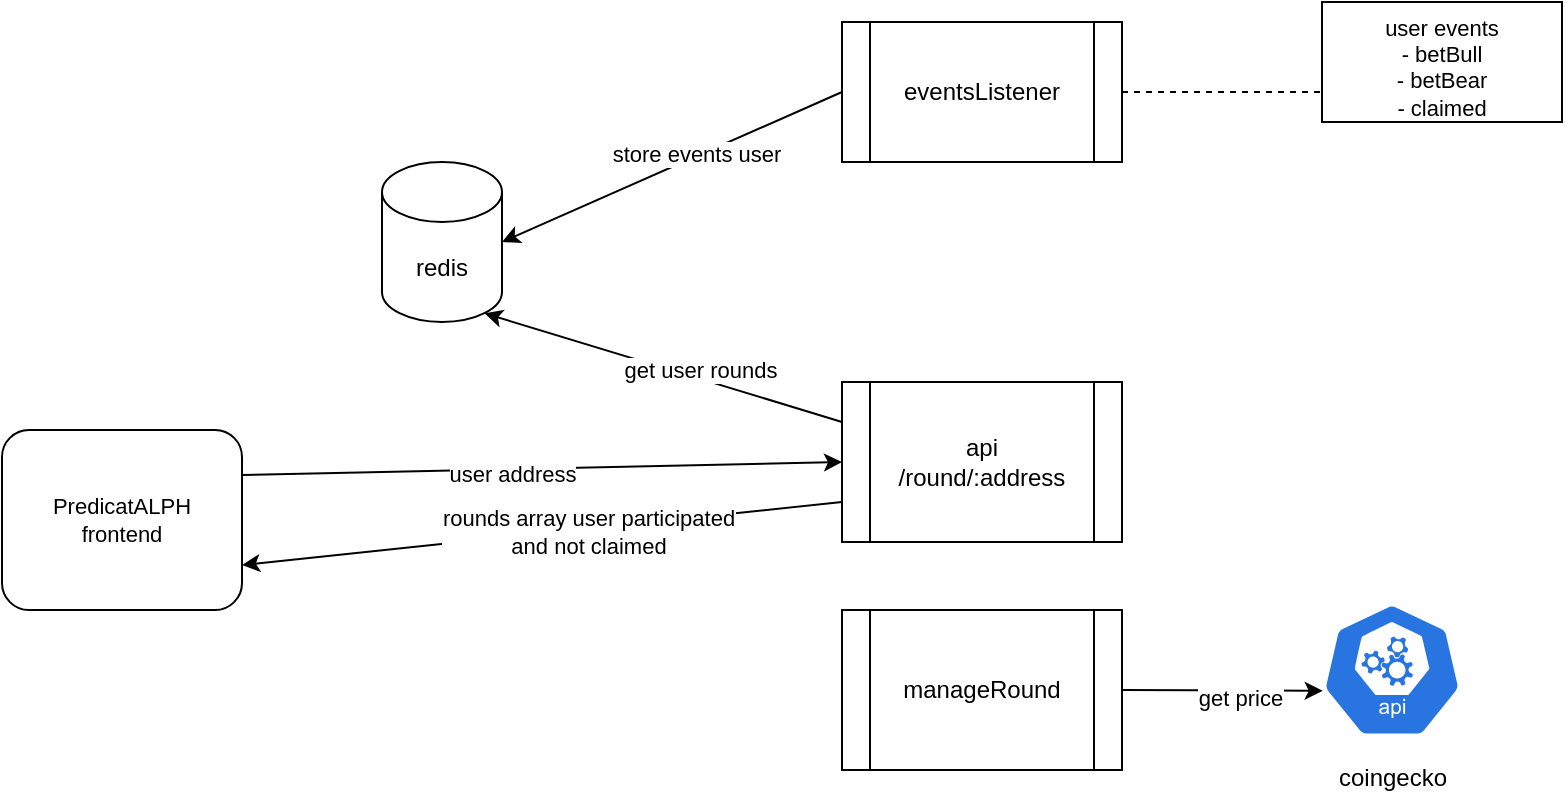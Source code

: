 <mxfile version="20.8.16" type="device" pages="6"><diagram name="Page-1" id="344Kg0dNeSOuvuKeVnLz"><mxGraphModel dx="790" dy="1223" grid="1" gridSize="10" guides="1" tooltips="1" connect="1" arrows="1" fold="1" page="1" pageScale="1" pageWidth="1169" pageHeight="827" math="0" shadow="0"><root><mxCell id="0"/><mxCell id="1" parent="0"/><mxCell id="rPmqhOYqi1hMVMXC--yN-11" style="edgeStyle=none;rounded=0;orthogonalLoop=1;jettySize=auto;html=1;exitX=1;exitY=0.5;exitDx=0;exitDy=0;entryX=0;entryY=0.75;entryDx=0;entryDy=0;fontFamily=Helvetica;fontSize=11;endArrow=none;endFill=0;dashed=1;" parent="1" source="DTfjovQoFTqkjy0OtKXa-2" target="rPmqhOYqi1hMVMXC--yN-10" edge="1"><mxGeometry relative="1" as="geometry"/></mxCell><mxCell id="DTfjovQoFTqkjy0OtKXa-2" value="eventsListener" style="shape=process;whiteSpace=wrap;html=1;backgroundOutline=1;" parent="1" vertex="1"><mxGeometry x="550" y="40" width="140" height="70" as="geometry"/></mxCell><mxCell id="DTfjovQoFTqkjy0OtKXa-27" style="edgeStyle=none;rounded=0;orthogonalLoop=1;jettySize=auto;html=1;exitX=1;exitY=0.5;exitDx=0;exitDy=0;entryX=0.005;entryY=0.63;entryDx=0;entryDy=0;entryPerimeter=0;" parent="1" source="DTfjovQoFTqkjy0OtKXa-3" target="DTfjovQoFTqkjy0OtKXa-26" edge="1"><mxGeometry relative="1" as="geometry"/></mxCell><mxCell id="DTfjovQoFTqkjy0OtKXa-28" value="get price" style="edgeLabel;html=1;align=center;verticalAlign=middle;resizable=0;points=[];" parent="DTfjovQoFTqkjy0OtKXa-27" vertex="1" connectable="0"><mxGeometry x="0.196" y="-4" relative="1" as="geometry"><mxPoint x="-1" as="offset"/></mxGeometry></mxCell><mxCell id="DTfjovQoFTqkjy0OtKXa-3" value="manageRound" style="shape=process;whiteSpace=wrap;html=1;backgroundOutline=1;" parent="1" vertex="1"><mxGeometry x="550" y="334" width="140" height="80" as="geometry"/></mxCell><mxCell id="DTfjovQoFTqkjy0OtKXa-4" value="redis" style="shape=cylinder3;whiteSpace=wrap;html=1;boundedLbl=1;backgroundOutline=1;size=15;" parent="1" vertex="1"><mxGeometry x="320" y="110" width="60" height="80" as="geometry"/></mxCell><mxCell id="rPmqhOYqi1hMVMXC--yN-5" style="edgeStyle=none;rounded=0;orthogonalLoop=1;jettySize=auto;html=1;exitX=0;exitY=0.75;exitDx=0;exitDy=0;entryX=1;entryY=0.75;entryDx=0;entryDy=0;fontFamily=Helvetica;fontSize=11;" parent="1" source="DTfjovQoFTqkjy0OtKXa-5" target="rPmqhOYqi1hMVMXC--yN-7" edge="1"><mxGeometry relative="1" as="geometry"><mxPoint x="116.82" y="296.82" as="targetPoint"/></mxGeometry></mxCell><mxCell id="rPmqhOYqi1hMVMXC--yN-6" value="rounds array user participated&lt;br&gt;and not claimed" style="edgeLabel;html=1;align=center;verticalAlign=middle;resizable=0;points=[];fontSize=11;fontFamily=Helvetica;" parent="rPmqhOYqi1hMVMXC--yN-5" vertex="1" connectable="0"><mxGeometry x="-0.152" y="1" relative="1" as="geometry"><mxPoint as="offset"/></mxGeometry></mxCell><mxCell id="rPmqhOYqi1hMVMXC--yN-8" style="edgeStyle=none;rounded=0;orthogonalLoop=1;jettySize=auto;html=1;exitX=0;exitY=0.25;exitDx=0;exitDy=0;entryX=0.855;entryY=1;entryDx=0;entryDy=-4.35;entryPerimeter=0;fontFamily=Helvetica;fontSize=11;" parent="1" source="DTfjovQoFTqkjy0OtKXa-5" target="DTfjovQoFTqkjy0OtKXa-4" edge="1"><mxGeometry relative="1" as="geometry"/></mxCell><mxCell id="rPmqhOYqi1hMVMXC--yN-9" value="get user rounds" style="edgeLabel;html=1;align=center;verticalAlign=middle;resizable=0;points=[];fontSize=11;fontFamily=Helvetica;" parent="rPmqhOYqi1hMVMXC--yN-8" vertex="1" connectable="0"><mxGeometry x="-0.19" y="-4" relative="1" as="geometry"><mxPoint as="offset"/></mxGeometry></mxCell><mxCell id="DTfjovQoFTqkjy0OtKXa-5" value="api&lt;br&gt;/round/:address" style="shape=process;whiteSpace=wrap;html=1;backgroundOutline=1;" parent="1" vertex="1"><mxGeometry x="550" y="220" width="140" height="80" as="geometry"/></mxCell><mxCell id="DTfjovQoFTqkjy0OtKXa-6" value="" style="endArrow=classic;html=1;rounded=0;entryX=1;entryY=0.5;entryDx=0;entryDy=0;entryPerimeter=0;exitX=0;exitY=0.5;exitDx=0;exitDy=0;" parent="1" source="DTfjovQoFTqkjy0OtKXa-2" target="DTfjovQoFTqkjy0OtKXa-4" edge="1"><mxGeometry width="50" height="50" relative="1" as="geometry"><mxPoint x="570" y="510" as="sourcePoint"/><mxPoint x="620" y="240" as="targetPoint"/></mxGeometry></mxCell><mxCell id="rPmqhOYqi1hMVMXC--yN-13" value="store events user" style="edgeLabel;html=1;align=center;verticalAlign=middle;resizable=0;points=[];fontSize=11;fontFamily=Helvetica;" parent="DTfjovQoFTqkjy0OtKXa-6" vertex="1" connectable="0"><mxGeometry x="-0.142" y="-2" relative="1" as="geometry"><mxPoint as="offset"/></mxGeometry></mxCell><mxCell id="DTfjovQoFTqkjy0OtKXa-26" value="coingecko" style="sketch=0;html=1;dashed=0;whitespace=wrap;fillColor=#2875E2;strokeColor=#ffffff;points=[[0.005,0.63,0],[0.1,0.2,0],[0.9,0.2,0],[0.5,0,0],[0.995,0.63,0],[0.72,0.99,0],[0.5,1,0],[0.28,0.99,0]];verticalLabelPosition=bottom;align=center;verticalAlign=top;shape=mxgraph.kubernetes.icon;prIcon=api" parent="1" vertex="1"><mxGeometry x="790" y="324" width="70" height="80" as="geometry"/></mxCell><mxCell id="rPmqhOYqi1hMVMXC--yN-3" style="rounded=0;orthogonalLoop=1;jettySize=auto;html=1;exitX=1;exitY=0.25;exitDx=0;exitDy=0;entryX=0;entryY=0.5;entryDx=0;entryDy=0;fontFamily=Helvetica;fontSize=11;" parent="1" source="rPmqhOYqi1hMVMXC--yN-7" target="DTfjovQoFTqkjy0OtKXa-5" edge="1"><mxGeometry relative="1" as="geometry"><mxPoint x="116.82" y="233.18" as="sourcePoint"/></mxGeometry></mxCell><mxCell id="rPmqhOYqi1hMVMXC--yN-4" value="user address" style="edgeLabel;html=1;align=center;verticalAlign=middle;resizable=0;points=[];fontSize=11;fontFamily=Helvetica;" parent="rPmqhOYqi1hMVMXC--yN-3" vertex="1" connectable="0"><mxGeometry x="-0.1" y="-2" relative="1" as="geometry"><mxPoint as="offset"/></mxGeometry></mxCell><mxCell id="rPmqhOYqi1hMVMXC--yN-7" value="PredicatALPH&lt;br&gt;frontend" style="rounded=1;whiteSpace=wrap;html=1;labelBackgroundColor=none;fontFamily=Helvetica;fontSize=11;" parent="1" vertex="1"><mxGeometry x="130" y="244" width="120" height="90" as="geometry"/></mxCell><mxCell id="rPmqhOYqi1hMVMXC--yN-10" value="user events&lt;br&gt;- betBull&lt;br&gt;- betBear&lt;br&gt;- claimed" style="rounded=0;whiteSpace=wrap;html=1;labelBackgroundColor=none;fontFamily=Helvetica;fontSize=11;align=center;verticalAlign=top;" parent="1" vertex="1"><mxGeometry x="790" y="30" width="120" height="60" as="geometry"/></mxCell></root></mxGraphModel></diagram><diagram id="DNOE_p9p8GP51H2vhviL" name="Page-2"><mxGraphModel dx="790" dy="1223" grid="1" gridSize="10" guides="1" tooltips="1" connect="1" arrows="1" fold="1" page="1" pageScale="1" pageWidth="1169" pageHeight="827" math="0" shadow="0"><root><mxCell id="0"/><mxCell id="1" parent="0"/><mxCell id="4yxqcyRx5bPn9-2iVZ-5-9" style="edgeStyle=orthogonalEdgeStyle;curved=1;rounded=0;orthogonalLoop=1;jettySize=auto;html=1;exitX=0.5;exitY=0;exitDx=0;exitDy=0;entryX=0.5;entryY=0;entryDx=0;entryDy=0;" parent="1" source="4yxqcyRx5bPn9-2iVZ-5-6" target="4yxqcyRx5bPn9-2iVZ-5-7" edge="1"><mxGeometry relative="1" as="geometry"><Array as="points"><mxPoint x="260" y="70"/><mxPoint x="585" y="70"/></Array></mxGeometry></mxCell><mxCell id="4yxqcyRx5bPn9-2iVZ-5-10" value="round started&lt;br&gt;emit event" style="edgeLabel;html=1;align=center;verticalAlign=middle;resizable=0;points=[];" parent="4yxqcyRx5bPn9-2iVZ-5-9" vertex="1" connectable="0"><mxGeometry x="0.102" relative="1" as="geometry"><mxPoint as="offset"/></mxGeometry></mxCell><mxCell id="4yxqcyRx5bPn9-2iVZ-5-6" value="startRound" style="ellipse;shape=doubleEllipse;html=1;dashed=0;whitespace=wrap;aspect=fixed;" parent="1" vertex="1"><mxGeometry x="220" y="120" width="80" height="80" as="geometry"/></mxCell><mxCell id="UBHOSMoPAebvEh_7HO38-4" style="edgeStyle=orthogonalEdgeStyle;curved=1;rounded=0;orthogonalLoop=1;jettySize=auto;html=1;exitX=0.5;exitY=1;exitDx=0;exitDy=0;entryX=0.5;entryY=1;entryDx=0;entryDy=0;fontFamily=Helvetica;fontSize=11;" parent="1" source="4yxqcyRx5bPn9-2iVZ-5-7" target="4yxqcyRx5bPn9-2iVZ-5-6" edge="1"><mxGeometry relative="1" as="geometry"><Array as="points"><mxPoint x="585" y="250"/><mxPoint x="260" y="250"/></Array></mxGeometry></mxCell><mxCell id="UBHOSMoPAebvEh_7HO38-5" value="round ended&lt;br&gt;emit event" style="edgeLabel;html=1;align=center;verticalAlign=middle;resizable=0;points=[];fontSize=11;fontFamily=Helvetica;" parent="UBHOSMoPAebvEh_7HO38-4" vertex="1" connectable="0"><mxGeometry x="-0.141" y="2" relative="1" as="geometry"><mxPoint x="-29" as="offset"/></mxGeometry></mxCell><mxCell id="4yxqcyRx5bPn9-2iVZ-5-7" value="EndRound" style="shape=ellipse;html=1;dashed=0;whitespace=wrap;aspect=fixed;perimeter=ellipsePerimeter;" parent="1" vertex="1"><mxGeometry x="545" y="120" width="80" height="80" as="geometry"/></mxCell><mxCell id="UBHOSMoPAebvEh_7HO38-2" style="edgeStyle=orthogonalEdgeStyle;curved=1;rounded=0;orthogonalLoop=1;jettySize=auto;html=1;exitX=1;exitY=0;exitDx=0;exitDy=0;entryX=1;entryY=0.5;entryDx=0;entryDy=0;" parent="1" source="4yxqcyRx5bPn9-2iVZ-5-7" target="4yxqcyRx5bPn9-2iVZ-5-7" edge="1"><mxGeometry relative="1" as="geometry"><Array as="points"><mxPoint x="613" y="90"/><mxPoint x="680" y="90"/><mxPoint x="680" y="160"/></Array></mxGeometry></mxCell><mxCell id="UBHOSMoPAebvEh_7HO38-3" value="&lt;div style=&quot;line-height: 19px;&quot;&gt;Date.&lt;span style=&quot;color: rgb(121, 94, 38);&quot;&gt;now&lt;/span&gt;() &amp;gt;=&amp;nbsp;&lt;/div&gt;&lt;div style=&quot;line-height: 19px;&quot;&gt;&lt;span style=&quot;color: rgb(0, 16, 128);&quot;&gt;endTimestamp&lt;/span&gt;&lt;/div&gt;" style="edgeLabel;html=1;align=center;verticalAlign=middle;resizable=0;points=[];labelBackgroundColor=none;" parent="UBHOSMoPAebvEh_7HO38-2" vertex="1" connectable="0"><mxGeometry x="0.004" y="-7" relative="1" as="geometry"><mxPoint x="17" y="11" as="offset"/></mxGeometry></mxCell></root></mxGraphModel></diagram><diagram id="n5MALykPau-CEXGEdih2" name="Page-3"><mxGraphModel dx="790" dy="1223" grid="1" gridSize="10" guides="1" tooltips="1" connect="1" arrows="1" fold="1" page="1" pageScale="1" pageWidth="1169" pageHeight="827" math="0" shadow="0"><root><mxCell id="0"/><mxCell id="1" parent="0"/><mxCell id="m79Zy_bMd_AS2isAmOZk-1" value="Predictalph" style="swimlane;fontStyle=0;childLayout=stackLayout;horizontal=1;startSize=30;horizontalStack=0;resizeParent=1;resizeParentMax=0;resizeLast=0;collapsible=1;marginBottom=0;whiteSpace=wrap;html=1;" parent="1" vertex="1"><mxGeometry x="320" y="80" width="170" height="270" as="geometry"/></mxCell><mxCell id="m79Zy_bMd_AS2isAmOZk-2" value="punterTemplateId" style="text;strokeColor=none;fillColor=none;align=left;verticalAlign=middle;spacingLeft=4;spacingRight=4;overflow=hidden;points=[[0,0.5],[1,0.5]];portConstraint=eastwest;rotatable=0;whiteSpace=wrap;html=1;" parent="m79Zy_bMd_AS2isAmOZk-1" vertex="1"><mxGeometry y="30" width="170" height="30" as="geometry"/></mxCell><mxCell id="m79Zy_bMd_AS2isAmOZk-3" value="roundTemplateId" style="text;strokeColor=none;fillColor=none;align=left;verticalAlign=middle;spacingLeft=4;spacingRight=4;overflow=hidden;points=[[0,0.5],[1,0.5]];portConstraint=eastwest;rotatable=0;whiteSpace=wrap;html=1;" parent="m79Zy_bMd_AS2isAmOZk-1" vertex="1"><mxGeometry y="60" width="170" height="30" as="geometry"/></mxCell><mxCell id="m79Zy_bMd_AS2isAmOZk-4" value="dynamicArrayForIntId" style="text;strokeColor=none;fillColor=none;align=left;verticalAlign=middle;spacingLeft=4;spacingRight=4;overflow=hidden;points=[[0,0.5],[1,0.5]];portConstraint=eastwest;rotatable=0;whiteSpace=wrap;html=1;" parent="m79Zy_bMd_AS2isAmOZk-1" vertex="1"><mxGeometry y="90" width="170" height="30" as="geometry"/></mxCell><mxCell id="m79Zy_bMd_AS2isAmOZk-5" value="epoch" style="text;strokeColor=none;fillColor=none;align=left;verticalAlign=middle;spacingLeft=4;spacingRight=4;overflow=hidden;points=[[0,0.5],[1,0.5]];portConstraint=eastwest;rotatable=0;whiteSpace=wrap;html=1;" parent="m79Zy_bMd_AS2isAmOZk-1" vertex="1"><mxGeometry y="120" width="170" height="30" as="geometry"/></mxCell><mxCell id="m79Zy_bMd_AS2isAmOZk-16" value="operator" style="text;strokeColor=none;fillColor=none;align=left;verticalAlign=middle;spacingLeft=4;spacingRight=4;overflow=hidden;points=[[0,0.5],[1,0.5]];portConstraint=eastwest;rotatable=0;whiteSpace=wrap;html=1;" parent="m79Zy_bMd_AS2isAmOZk-1" vertex="1"><mxGeometry y="150" width="170" height="30" as="geometry"/></mxCell><mxCell id="m79Zy_bMd_AS2isAmOZk-17" value="feesBasisPts" style="text;strokeColor=none;fillColor=none;align=left;verticalAlign=middle;spacingLeft=4;spacingRight=4;overflow=hidden;points=[[0,0.5],[1,0.5]];portConstraint=eastwest;rotatable=0;whiteSpace=wrap;html=1;" parent="m79Zy_bMd_AS2isAmOZk-1" vertex="1"><mxGeometry y="180" width="170" height="30" as="geometry"/></mxCell><mxCell id="m79Zy_bMd_AS2isAmOZk-26" value="repeatEvery" style="text;strokeColor=none;fillColor=none;align=left;verticalAlign=middle;spacingLeft=4;spacingRight=4;overflow=hidden;points=[[0,0.5],[1,0.5]];portConstraint=eastwest;rotatable=0;whiteSpace=wrap;html=1;" parent="m79Zy_bMd_AS2isAmOZk-1" vertex="1"><mxGeometry y="210" width="170" height="30" as="geometry"/></mxCell><mxCell id="m79Zy_bMd_AS2isAmOZk-27" value="claimedByAnyoneDelay" style="text;strokeColor=none;fillColor=none;align=left;verticalAlign=middle;spacingLeft=4;spacingRight=4;overflow=hidden;points=[[0,0.5],[1,0.5]];portConstraint=eastwest;rotatable=0;whiteSpace=wrap;html=1;" parent="m79Zy_bMd_AS2isAmOZk-1" vertex="1"><mxGeometry y="240" width="170" height="30" as="geometry"/></mxCell><mxCell id="m79Zy_bMd_AS2isAmOZk-6" value="Punter" style="swimlane;fontStyle=0;childLayout=stackLayout;horizontal=1;startSize=30;horizontalStack=0;resizeParent=1;resizeParentMax=0;resizeLast=0;collapsible=1;marginBottom=0;whiteSpace=wrap;html=1;" parent="1" vertex="1"><mxGeometry x="560" y="80" width="140" height="210" as="geometry"/></mxCell><mxCell id="m79Zy_bMd_AS2isAmOZk-7" value="prediction" style="text;strokeColor=none;fillColor=none;align=left;verticalAlign=middle;spacingLeft=4;spacingRight=4;overflow=hidden;points=[[0,0.5],[1,0.5]];portConstraint=eastwest;rotatable=0;whiteSpace=wrap;html=1;" parent="m79Zy_bMd_AS2isAmOZk-6" vertex="1"><mxGeometry y="30" width="140" height="30" as="geometry"/></mxCell><mxCell id="m79Zy_bMd_AS2isAmOZk-8" value="punterAddress" style="text;strokeColor=none;fillColor=none;align=left;verticalAlign=middle;spacingLeft=4;spacingRight=4;overflow=hidden;points=[[0,0.5],[1,0.5]];portConstraint=eastwest;rotatable=0;whiteSpace=wrap;html=1;" parent="m79Zy_bMd_AS2isAmOZk-6" vertex="1"><mxGeometry y="60" width="140" height="30" as="geometry"/></mxCell><mxCell id="m79Zy_bMd_AS2isAmOZk-9" value="epoch" style="text;strokeColor=none;fillColor=none;align=left;verticalAlign=middle;spacingLeft=4;spacingRight=4;overflow=hidden;points=[[0,0.5],[1,0.5]];portConstraint=eastwest;rotatable=0;whiteSpace=wrap;html=1;" parent="m79Zy_bMd_AS2isAmOZk-6" vertex="1"><mxGeometry y="90" width="140" height="30" as="geometry"/></mxCell><mxCell id="m79Zy_bMd_AS2isAmOZk-10" value="upBid" style="text;strokeColor=none;fillColor=none;align=left;verticalAlign=middle;spacingLeft=4;spacingRight=4;overflow=hidden;points=[[0,0.5],[1,0.5]];portConstraint=eastwest;rotatable=0;whiteSpace=wrap;html=1;" parent="m79Zy_bMd_AS2isAmOZk-6" vertex="1"><mxGeometry y="120" width="140" height="30" as="geometry"/></mxCell><mxCell id="m79Zy_bMd_AS2isAmOZk-28" value="amountBid" style="text;strokeColor=none;fillColor=none;align=left;verticalAlign=middle;spacingLeft=4;spacingRight=4;overflow=hidden;points=[[0,0.5],[1,0.5]];portConstraint=eastwest;rotatable=0;whiteSpace=wrap;html=1;" parent="m79Zy_bMd_AS2isAmOZk-6" vertex="1"><mxGeometry y="150" width="140" height="30" as="geometry"/></mxCell><mxCell id="m79Zy_bMd_AS2isAmOZk-29" value="claimedByAnyoneAt" style="text;strokeColor=none;fillColor=none;align=left;verticalAlign=middle;spacingLeft=4;spacingRight=4;overflow=hidden;points=[[0,0.5],[1,0.5]];portConstraint=eastwest;rotatable=0;whiteSpace=wrap;html=1;" parent="m79Zy_bMd_AS2isAmOZk-6" vertex="1"><mxGeometry y="180" width="140" height="30" as="geometry"/></mxCell><mxCell id="m79Zy_bMd_AS2isAmOZk-11" value="Round" style="swimlane;fontStyle=0;childLayout=stackLayout;horizontal=1;startSize=30;horizontalStack=0;resizeParent=1;resizeParentMax=0;resizeLast=0;collapsible=1;marginBottom=0;whiteSpace=wrap;html=1;" parent="1" vertex="1"><mxGeometry x="40" y="80" width="170" height="480" as="geometry"/></mxCell><mxCell id="m79Zy_bMd_AS2isAmOZk-12" value="prediction" style="text;strokeColor=none;fillColor=none;align=left;verticalAlign=middle;spacingLeft=4;spacingRight=4;overflow=hidden;points=[[0,0.5],[1,0.5]];portConstraint=eastwest;rotatable=0;whiteSpace=wrap;html=1;" parent="m79Zy_bMd_AS2isAmOZk-11" vertex="1"><mxGeometry y="30" width="170" height="30" as="geometry"/></mxCell><mxCell id="m79Zy_bMd_AS2isAmOZk-13" value="epoch" style="text;strokeColor=none;fillColor=none;align=left;verticalAlign=middle;spacingLeft=4;spacingRight=4;overflow=hidden;points=[[0,0.5],[1,0.5]];portConstraint=eastwest;rotatable=0;whiteSpace=wrap;html=1;" parent="m79Zy_bMd_AS2isAmOZk-11" vertex="1"><mxGeometry y="60" width="170" height="30" as="geometry"/></mxCell><mxCell id="m79Zy_bMd_AS2isAmOZk-14" value="priceStart" style="text;strokeColor=none;fillColor=none;align=left;verticalAlign=middle;spacingLeft=4;spacingRight=4;overflow=hidden;points=[[0,0.5],[1,0.5]];portConstraint=eastwest;rotatable=0;whiteSpace=wrap;html=1;" parent="m79Zy_bMd_AS2isAmOZk-11" vertex="1"><mxGeometry y="90" width="170" height="30" as="geometry"/></mxCell><mxCell id="m79Zy_bMd_AS2isAmOZk-15" value="feesBasisPts" style="text;strokeColor=none;fillColor=none;align=left;verticalAlign=middle;spacingLeft=4;spacingRight=4;overflow=hidden;points=[[0,0.5],[1,0.5]];portConstraint=eastwest;rotatable=0;whiteSpace=wrap;html=1;" parent="m79Zy_bMd_AS2isAmOZk-11" vertex="1"><mxGeometry y="120" width="170" height="30" as="geometry"/></mxCell><mxCell id="m79Zy_bMd_AS2isAmOZk-30" value="bidEndTimestamp" style="text;strokeColor=none;fillColor=none;align=left;verticalAlign=middle;spacingLeft=4;spacingRight=4;overflow=hidden;points=[[0,0.5],[1,0.5]];portConstraint=eastwest;rotatable=0;whiteSpace=wrap;html=1;" parent="m79Zy_bMd_AS2isAmOZk-11" vertex="1"><mxGeometry y="150" width="170" height="30" as="geometry"/></mxCell><mxCell id="m79Zy_bMd_AS2isAmOZk-31" value="operator" style="text;strokeColor=none;fillColor=none;align=left;verticalAlign=middle;spacingLeft=4;spacingRight=4;overflow=hidden;points=[[0,0.5],[1,0.5]];portConstraint=eastwest;rotatable=0;whiteSpace=wrap;html=1;" parent="m79Zy_bMd_AS2isAmOZk-11" vertex="1"><mxGeometry y="180" width="170" height="30" as="geometry"/></mxCell><mxCell id="m79Zy_bMd_AS2isAmOZk-32" value="rewardsComputed" style="text;strokeColor=none;fillColor=none;align=left;verticalAlign=middle;spacingLeft=4;spacingRight=4;overflow=hidden;points=[[0,0.5],[1,0.5]];portConstraint=eastwest;rotatable=0;whiteSpace=wrap;html=1;" parent="m79Zy_bMd_AS2isAmOZk-11" vertex="1"><mxGeometry y="210" width="170" height="30" as="geometry"/></mxCell><mxCell id="m79Zy_bMd_AS2isAmOZk-33" value="priceEnd" style="text;strokeColor=none;fillColor=none;align=left;verticalAlign=middle;spacingLeft=4;spacingRight=4;overflow=hidden;points=[[0,0.5],[1,0.5]];portConstraint=eastwest;rotatable=0;whiteSpace=wrap;html=1;" parent="m79Zy_bMd_AS2isAmOZk-11" vertex="1"><mxGeometry y="240" width="170" height="30" as="geometry"/></mxCell><mxCell id="m79Zy_bMd_AS2isAmOZk-34" value="totalAmount" style="text;strokeColor=none;fillColor=none;align=left;verticalAlign=middle;spacingLeft=4;spacingRight=4;overflow=hidden;points=[[0,0.5],[1,0.5]];portConstraint=eastwest;rotatable=0;whiteSpace=wrap;html=1;" parent="m79Zy_bMd_AS2isAmOZk-11" vertex="1"><mxGeometry y="270" width="170" height="30" as="geometry"/></mxCell><mxCell id="m79Zy_bMd_AS2isAmOZk-35" value="amountUp" style="text;strokeColor=none;fillColor=none;align=left;verticalAlign=middle;spacingLeft=4;spacingRight=4;overflow=hidden;points=[[0,0.5],[1,0.5]];portConstraint=eastwest;rotatable=0;whiteSpace=wrap;html=1;" parent="m79Zy_bMd_AS2isAmOZk-11" vertex="1"><mxGeometry y="300" width="170" height="30" as="geometry"/></mxCell><mxCell id="m79Zy_bMd_AS2isAmOZk-36" value="amountDown" style="text;strokeColor=none;fillColor=none;align=left;verticalAlign=middle;spacingLeft=4;spacingRight=4;overflow=hidden;points=[[0,0.5],[1,0.5]];portConstraint=eastwest;rotatable=0;whiteSpace=wrap;html=1;" parent="m79Zy_bMd_AS2isAmOZk-11" vertex="1"><mxGeometry y="330" width="170" height="30" as="geometry"/></mxCell><mxCell id="m79Zy_bMd_AS2isAmOZk-37" value="treasuryAmount" style="text;strokeColor=none;fillColor=none;align=left;verticalAlign=middle;spacingLeft=4;spacingRight=4;overflow=hidden;points=[[0,0.5],[1,0.5]];portConstraint=eastwest;rotatable=0;whiteSpace=wrap;html=1;" parent="m79Zy_bMd_AS2isAmOZk-11" vertex="1"><mxGeometry y="360" width="170" height="30" as="geometry"/></mxCell><mxCell id="m79Zy_bMd_AS2isAmOZk-38" value="rewardAmount" style="text;strokeColor=none;fillColor=none;align=left;verticalAlign=middle;spacingLeft=4;spacingRight=4;overflow=hidden;points=[[0,0.5],[1,0.5]];portConstraint=eastwest;rotatable=0;whiteSpace=wrap;html=1;" parent="m79Zy_bMd_AS2isAmOZk-11" vertex="1"><mxGeometry y="390" width="170" height="30" as="geometry"/></mxCell><mxCell id="m79Zy_bMd_AS2isAmOZk-39" value="rewardBaseCalAmount" style="text;strokeColor=none;fillColor=none;align=left;verticalAlign=middle;spacingLeft=4;spacingRight=4;overflow=hidden;points=[[0,0.5],[1,0.5]];portConstraint=eastwest;rotatable=0;whiteSpace=wrap;html=1;" parent="m79Zy_bMd_AS2isAmOZk-11" vertex="1"><mxGeometry y="420" width="170" height="30" as="geometry"/></mxCell><mxCell id="m79Zy_bMd_AS2isAmOZk-40" value="counterAttendees" style="text;strokeColor=none;fillColor=none;align=left;verticalAlign=middle;spacingLeft=4;spacingRight=4;overflow=hidden;points=[[0,0.5],[1,0.5]];portConstraint=eastwest;rotatable=0;whiteSpace=wrap;html=1;" parent="m79Zy_bMd_AS2isAmOZk-11" vertex="1"><mxGeometry y="450" width="170" height="30" as="geometry"/></mxCell></root></mxGraphModel></diagram><diagram id="KKQxw_2xYtOXUs_IXSIu" name="Page-4"><mxGraphModel dx="1274" dy="1529" grid="1" gridSize="10" guides="1" tooltips="1" connect="1" arrows="1" fold="1" page="1" pageScale="1" pageWidth="1169" pageHeight="827" math="0" shadow="0"><root><mxCell id="0"/><mxCell id="1" parent="0"/><mxCell id="Lj6Ooj5l0jaUZ-5_mYGK-1" value="Bidder" style="shape=umlActor;verticalLabelPosition=bottom;verticalAlign=top;html=1;outlineConnect=0;" vertex="1" parent="1"><mxGeometry x="36" y="60" width="30" height="60" as="geometry"/></mxCell><mxCell id="Lj6Ooj5l0jaUZ-5_mYGK-2" value="" style="endArrow=none;html=1;rounded=0;curved=1;" edge="1" parent="1"><mxGeometry width="50" height="50" relative="1" as="geometry"><mxPoint x="56" y="480" as="sourcePoint"/><mxPoint x="56" y="160" as="targetPoint"/></mxGeometry></mxCell><mxCell id="Lj6Ooj5l0jaUZ-5_mYGK-4" value="Punter" style="whiteSpace=wrap;html=1;shape=mxgraph.basic.document" vertex="1" parent="1"><mxGeometry x="776" y="60" width="50" height="70" as="geometry"/></mxCell><mxCell id="Lj6Ooj5l0jaUZ-5_mYGK-6" value="Round" style="whiteSpace=wrap;html=1;shape=mxgraph.basic.document" vertex="1" parent="1"><mxGeometry x="1036" y="55" width="50" height="70" as="geometry"/></mxCell><mxCell id="Lj6Ooj5l0jaUZ-5_mYGK-7" value="PredicAlph" style="whiteSpace=wrap;html=1;shape=mxgraph.basic.document" vertex="1" parent="1"><mxGeometry x="416" y="60" width="70" height="70" as="geometry"/></mxCell><mxCell id="Lj6Ooj5l0jaUZ-5_mYGK-8" value="" style="endArrow=none;html=1;rounded=0;curved=1;" edge="1" parent="1"><mxGeometry width="50" height="50" relative="1" as="geometry"><mxPoint x="450" y="480" as="sourcePoint"/><mxPoint x="450.29" y="150" as="targetPoint"/></mxGeometry></mxCell><mxCell id="Lj6Ooj5l0jaUZ-5_mYGK-9" value="" style="endArrow=none;html=1;rounded=0;curved=1;" edge="1" parent="1"><mxGeometry width="50" height="50" relative="1" as="geometry"><mxPoint x="800" y="480" as="sourcePoint"/><mxPoint x="800.29" y="140" as="targetPoint"/></mxGeometry></mxCell><mxCell id="Lj6Ooj5l0jaUZ-5_mYGK-10" value="" style="endArrow=none;html=1;rounded=0;curved=1;" edge="1" parent="1"><mxGeometry width="50" height="50" relative="1" as="geometry"><mxPoint x="1060" y="480" as="sourcePoint"/><mxPoint x="1060.29" y="134" as="targetPoint"/></mxGeometry></mxCell><mxCell id="Lj6Ooj5l0jaUZ-5_mYGK-11" value="" style="endArrow=classic;html=1;rounded=0;" edge="1" parent="1"><mxGeometry width="50" height="50" relative="1" as="geometry"><mxPoint x="56" y="200" as="sourcePoint"/><mxPoint x="446" y="200" as="targetPoint"/></mxGeometry></mxCell><mxCell id="Lj6Ooj5l0jaUZ-5_mYGK-15" value="bid(amount+1 ALPH, up)" style="edgeLabel;html=1;align=center;verticalAlign=middle;resizable=0;points=[];" vertex="1" connectable="0" parent="Lj6Ooj5l0jaUZ-5_mYGK-11"><mxGeometry x="0.077" y="-2" relative="1" as="geometry"><mxPoint as="offset"/></mxGeometry></mxCell><mxCell id="Lj6Ooj5l0jaUZ-5_mYGK-16" value="" style="endArrow=classic;html=1;rounded=0;" edge="1" parent="1"><mxGeometry width="50" height="50" relative="1" as="geometry"><mxPoint x="452" y="230" as="sourcePoint"/><mxPoint x="796" y="230" as="targetPoint"/></mxGeometry></mxCell><mxCell id="Lj6Ooj5l0jaUZ-5_mYGK-17" value="copyCreateSubContract(..., amount, up)" style="edgeLabel;html=1;align=center;verticalAlign=middle;resizable=0;points=[];" vertex="1" connectable="0" parent="Lj6Ooj5l0jaUZ-5_mYGK-16"><mxGeometry x="0.077" y="-2" relative="1" as="geometry"><mxPoint as="offset"/></mxGeometry></mxCell><mxCell id="Lj6Ooj5l0jaUZ-5_mYGK-18" value="" style="endArrow=classic;html=1;rounded=0;" edge="1" parent="1"><mxGeometry width="50" height="50" relative="1" as="geometry"><mxPoint x="450" y="304.0" as="sourcePoint"/><mxPoint x="1056" y="304" as="targetPoint"/></mxGeometry></mxCell><mxCell id="Lj6Ooj5l0jaUZ-5_mYGK-19" value="round.updateAmount(amount, up)" style="edgeLabel;html=1;align=center;verticalAlign=middle;resizable=0;points=[];" vertex="1" connectable="0" parent="Lj6Ooj5l0jaUZ-5_mYGK-18"><mxGeometry x="0.077" y="-2" relative="1" as="geometry"><mxPoint x="-150" as="offset"/></mxGeometry></mxCell><mxCell id="Lj6Ooj5l0jaUZ-5_mYGK-20" value="" style="endArrow=classic;html=1;rounded=0;edgeStyle=orthogonalEdgeStyle;" edge="1" parent="1"><mxGeometry width="50" height="50" relative="1" as="geometry"><mxPoint x="1063" y="304" as="sourcePoint"/><mxPoint x="1063" y="410" as="targetPoint"/><Array as="points"><mxPoint x="1120" y="304"/><mxPoint x="1120" y="410"/></Array></mxGeometry></mxCell><mxCell id="Lj6Ooj5l0jaUZ-5_mYGK-21" value="numberAttendees+1&lt;br&gt;totalAmount += amount&lt;br&gt;amountUp += amount" style="edgeLabel;html=1;align=center;verticalAlign=middle;resizable=0;points=[];" vertex="1" connectable="0" parent="Lj6Ooj5l0jaUZ-5_mYGK-20"><mxGeometry x="0.013" y="1" relative="1" as="geometry"><mxPoint as="offset"/></mxGeometry></mxCell><mxCell id="Lj6Ooj5l0jaUZ-5_mYGK-22" value="" style="endArrow=classic;html=1;rounded=0;edgeStyle=orthogonalEdgeStyle;" edge="1" parent="1"><mxGeometry width="50" height="50" relative="1" as="geometry"><mxPoint x="450" y="320" as="sourcePoint"/><mxPoint x="450" y="390" as="targetPoint"/><Array as="points"><mxPoint x="507" y="320"/><mxPoint x="507" y="390"/><mxPoint x="450" y="390"/></Array></mxGeometry></mxCell><mxCell id="Lj6Ooj5l0jaUZ-5_mYGK-23" value="emit BetBull()" style="edgeLabel;html=1;align=center;verticalAlign=middle;resizable=0;points=[];" vertex="1" connectable="0" parent="Lj6Ooj5l0jaUZ-5_mYGK-22"><mxGeometry x="0.013" y="1" relative="1" as="geometry"><mxPoint x="2" y="-6" as="offset"/></mxGeometry></mxCell><mxCell id="Lj6Ooj5l0jaUZ-5_mYGK-24" value="Bidder" style="shape=umlActor;verticalLabelPosition=bottom;verticalAlign=top;html=1;outlineConnect=0;" vertex="1" parent="1"><mxGeometry x="30" y="555" width="30" height="60" as="geometry"/></mxCell><mxCell id="Lj6Ooj5l0jaUZ-5_mYGK-25" value="" style="endArrow=none;html=1;rounded=0;curved=1;" edge="1" parent="1"><mxGeometry width="50" height="50" relative="1" as="geometry"><mxPoint x="50" y="1070" as="sourcePoint"/><mxPoint x="50" y="655.0" as="targetPoint"/></mxGeometry></mxCell><mxCell id="Lj6Ooj5l0jaUZ-5_mYGK-26" value="Punter" style="whiteSpace=wrap;html=1;shape=mxgraph.basic.document" vertex="1" parent="1"><mxGeometry x="770" y="555" width="50" height="70" as="geometry"/></mxCell><mxCell id="Lj6Ooj5l0jaUZ-5_mYGK-27" value="Round" style="whiteSpace=wrap;html=1;shape=mxgraph.basic.document" vertex="1" parent="1"><mxGeometry x="1030" y="550" width="50" height="70" as="geometry"/></mxCell><mxCell id="Lj6Ooj5l0jaUZ-5_mYGK-28" value="PredicAlph" style="whiteSpace=wrap;html=1;shape=mxgraph.basic.document" vertex="1" parent="1"><mxGeometry x="410" y="555" width="70" height="70" as="geometry"/></mxCell><mxCell id="Lj6Ooj5l0jaUZ-5_mYGK-29" value="" style="endArrow=none;html=1;rounded=0;curved=1;" edge="1" parent="1"><mxGeometry width="50" height="50" relative="1" as="geometry"><mxPoint x="444" y="1090" as="sourcePoint"/><mxPoint x="444.29" y="645.0" as="targetPoint"/></mxGeometry></mxCell><mxCell id="Lj6Ooj5l0jaUZ-5_mYGK-30" value="" style="endArrow=none;html=1;rounded=0;curved=1;" edge="1" parent="1"><mxGeometry width="50" height="50" relative="1" as="geometry"><mxPoint x="794" y="1090" as="sourcePoint"/><mxPoint x="794.29" y="635.0" as="targetPoint"/></mxGeometry></mxCell><mxCell id="Lj6Ooj5l0jaUZ-5_mYGK-31" value="" style="endArrow=none;html=1;rounded=0;curved=1;" edge="1" parent="1"><mxGeometry width="50" height="50" relative="1" as="geometry"><mxPoint x="1054" y="1090" as="sourcePoint"/><mxPoint x="1054.29" y="629" as="targetPoint"/></mxGeometry></mxCell><mxCell id="Lj6Ooj5l0jaUZ-5_mYGK-32" value="" style="endArrow=classic;html=1;rounded=0;" edge="1" parent="1"><mxGeometry width="50" height="50" relative="1" as="geometry"><mxPoint x="50" y="695.0" as="sourcePoint"/><mxPoint x="440" y="695.0" as="targetPoint"/></mxGeometry></mxCell><mxCell id="Lj6Ooj5l0jaUZ-5_mYGK-33" value="withdraw(arrayEpoch)" style="edgeLabel;html=1;align=center;verticalAlign=middle;resizable=0;points=[];" vertex="1" connectable="0" parent="Lj6Ooj5l0jaUZ-5_mYGK-32"><mxGeometry x="0.077" y="-2" relative="1" as="geometry"><mxPoint as="offset"/></mxGeometry></mxCell><mxCell id="Lj6Ooj5l0jaUZ-5_mYGK-34" value="" style="endArrow=classic;html=1;rounded=0;" edge="1" parent="1"><mxGeometry width="50" height="50" relative="1" as="geometry"><mxPoint x="446" y="725.0" as="sourcePoint"/><mxPoint x="790" y="725.0" as="targetPoint"/></mxGeometry></mxCell><mxCell id="Lj6Ooj5l0jaUZ-5_mYGK-35" value="getAmountBid()" style="edgeLabel;html=1;align=center;verticalAlign=middle;resizable=0;points=[];" vertex="1" connectable="0" parent="Lj6Ooj5l0jaUZ-5_mYGK-34"><mxGeometry x="0.077" y="-2" relative="1" as="geometry"><mxPoint as="offset"/></mxGeometry></mxCell><mxCell id="Lj6Ooj5l0jaUZ-5_mYGK-40" value="" style="endArrow=classic;html=1;rounded=0;edgeStyle=orthogonalEdgeStyle;" edge="1" parent="1"><mxGeometry width="50" height="50" relative="1" as="geometry"><mxPoint x="444" y="870.0" as="sourcePoint"/><mxPoint x="444" y="940" as="targetPoint"/><Array as="points"><mxPoint x="501" y="870"/><mxPoint x="501" y="940"/><mxPoint x="444" y="940"/></Array></mxGeometry></mxCell><mxCell id="Lj6Ooj5l0jaUZ-5_mYGK-41" value="emit Claimed()" style="edgeLabel;html=1;align=center;verticalAlign=middle;resizable=0;points=[];" vertex="1" connectable="0" parent="Lj6Ooj5l0jaUZ-5_mYGK-40"><mxGeometry x="0.013" y="1" relative="1" as="geometry"><mxPoint x="2" y="-6" as="offset"/></mxGeometry></mxCell><mxCell id="Lj6Ooj5l0jaUZ-5_mYGK-42" value="for each epoch" style="swimlane;whiteSpace=wrap;html=1;" vertex="1" parent="1"><mxGeometry x="410" y="660" width="790" height="460" as="geometry"/></mxCell><mxCell id="Lj6Ooj5l0jaUZ-5_mYGK-43" value="" style="endArrow=classic;html=1;rounded=0;" edge="1" parent="Lj6Ooj5l0jaUZ-5_mYGK-42"><mxGeometry width="50" height="50" relative="1" as="geometry"><mxPoint x="380" y="90" as="sourcePoint"/><mxPoint x="36" y="90" as="targetPoint"/></mxGeometry></mxCell><mxCell id="Lj6Ooj5l0jaUZ-5_mYGK-44" value="amountBid" style="edgeLabel;html=1;align=center;verticalAlign=middle;resizable=0;points=[];" vertex="1" connectable="0" parent="Lj6Ooj5l0jaUZ-5_mYGK-43"><mxGeometry x="0.077" y="-2" relative="1" as="geometry"><mxPoint as="offset"/></mxGeometry></mxCell><mxCell id="Lj6Ooj5l0jaUZ-5_mYGK-47" value="" style="endArrow=classic;html=1;rounded=0;" edge="1" parent="Lj6Ooj5l0jaUZ-5_mYGK-42"><mxGeometry width="50" height="50" relative="1" as="geometry"><mxPoint x="36" y="330" as="sourcePoint"/><mxPoint x="380" y="330" as="targetPoint"/></mxGeometry></mxCell><mxCell id="Lj6Ooj5l0jaUZ-5_mYGK-48" value="destroy()" style="edgeLabel;html=1;align=center;verticalAlign=middle;resizable=0;points=[];" vertex="1" connectable="0" parent="Lj6Ooj5l0jaUZ-5_mYGK-47"><mxGeometry x="0.077" y="-2" relative="1" as="geometry"><mxPoint as="offset"/></mxGeometry></mxCell><mxCell id="Lj6Ooj5l0jaUZ-5_mYGK-49" value="" style="endArrow=classic;html=1;rounded=0;" edge="1" parent="Lj6Ooj5l0jaUZ-5_mYGK-42"><mxGeometry width="50" height="50" relative="1" as="geometry"><mxPoint x="644" y="300" as="sourcePoint"/><mxPoint x="-360" y="305" as="targetPoint"/></mxGeometry></mxCell><mxCell id="Lj6Ooj5l0jaUZ-5_mYGK-50" value="if bid = final issue&lt;br&gt;transferTokenFromSelf!(addressPunter, &lt;br&gt;computedAmount)" style="edgeLabel;html=1;align=center;verticalAlign=middle;resizable=0;points=[];" vertex="1" connectable="0" parent="Lj6Ooj5l0jaUZ-5_mYGK-49"><mxGeometry x="0.077" y="-2" relative="1" as="geometry"><mxPoint x="396" as="offset"/></mxGeometry></mxCell><mxCell id="Lj6Ooj5l0jaUZ-5_mYGK-51" value="" style="endArrow=classic;html=1;rounded=0;" edge="1" parent="Lj6Ooj5l0jaUZ-5_mYGK-42"><mxGeometry width="50" height="50" relative="1" as="geometry"><mxPoint x="40" y="121" as="sourcePoint"/><mxPoint x="384" y="121" as="targetPoint"/></mxGeometry></mxCell><mxCell id="Lj6Ooj5l0jaUZ-5_mYGK-52" value="getBid()" style="edgeLabel;html=1;align=center;verticalAlign=middle;resizable=0;points=[];" vertex="1" connectable="0" parent="Lj6Ooj5l0jaUZ-5_mYGK-51"><mxGeometry x="0.077" y="-2" relative="1" as="geometry"><mxPoint as="offset"/></mxGeometry></mxCell><mxCell id="Lj6Ooj5l0jaUZ-5_mYGK-53" value="" style="endArrow=classic;html=1;rounded=0;" edge="1" parent="Lj6Ooj5l0jaUZ-5_mYGK-42"><mxGeometry width="50" height="50" relative="1" as="geometry"><mxPoint x="383" y="144" as="sourcePoint"/><mxPoint x="39" y="144" as="targetPoint"/></mxGeometry></mxCell><mxCell id="Lj6Ooj5l0jaUZ-5_mYGK-54" value="bid" style="edgeLabel;html=1;align=center;verticalAlign=middle;resizable=0;points=[];" vertex="1" connectable="0" parent="Lj6Ooj5l0jaUZ-5_mYGK-53"><mxGeometry x="0.077" y="-2" relative="1" as="geometry"><mxPoint as="offset"/></mxGeometry></mxCell><mxCell id="Lj6Ooj5l0jaUZ-5_mYGK-38" value="" style="endArrow=classic;html=1;rounded=0;edgeStyle=orthogonalEdgeStyle;" edge="1" parent="Lj6Ooj5l0jaUZ-5_mYGK-42"><mxGeometry width="50" height="50" relative="1" as="geometry"><mxPoint x="647" y="194" as="sourcePoint"/><mxPoint x="647" y="300" as="targetPoint"/><Array as="points"><mxPoint x="704" y="194"/><mxPoint x="704" y="300"/></Array></mxGeometry></mxCell><mxCell id="Lj6Ooj5l0jaUZ-5_mYGK-39" value="numberAttendees-1&lt;br&gt;totalAmount -= &lt;br&gt;computedAmount" style="edgeLabel;html=1;align=center;verticalAlign=middle;resizable=0;points=[];" vertex="1" connectable="0" parent="Lj6Ooj5l0jaUZ-5_mYGK-38"><mxGeometry x="0.013" y="1" relative="1" as="geometry"><mxPoint as="offset"/></mxGeometry></mxCell><mxCell id="Lj6Ooj5l0jaUZ-5_mYGK-36" value="" style="endArrow=classic;html=1;rounded=0;" edge="1" parent="Lj6Ooj5l0jaUZ-5_mYGK-42"><mxGeometry width="50" height="50" relative="1" as="geometry"><mxPoint x="35" y="194.0" as="sourcePoint"/><mxPoint x="641" y="194" as="targetPoint"/></mxGeometry></mxCell><mxCell id="Lj6Ooj5l0jaUZ-5_mYGK-37" value="round.userClaimRewards(caller, amountBid, bid)" style="edgeLabel;html=1;align=center;verticalAlign=middle;resizable=0;points=[];" vertex="1" connectable="0" parent="Lj6Ooj5l0jaUZ-5_mYGK-36"><mxGeometry x="0.077" y="-2" relative="1" as="geometry"><mxPoint x="-150" as="offset"/></mxGeometry></mxCell><mxCell id="Lj6Ooj5l0jaUZ-5_mYGK-45" value="Claim" style="text;html=1;strokeColor=none;fillColor=none;align=center;verticalAlign=middle;whiteSpace=wrap;rounded=0;" vertex="1" parent="1"><mxGeometry x="15" y="520" width="60" height="30" as="geometry"/></mxCell><mxCell id="Lj6Ooj5l0jaUZ-5_mYGK-46" value="Bid" style="text;html=1;strokeColor=none;fillColor=none;align=center;verticalAlign=middle;whiteSpace=wrap;rounded=0;" vertex="1" parent="1"><mxGeometry x="21" y="10" width="60" height="30" as="geometry"/></mxCell></root></mxGraphModel></diagram><diagram id="r1kn4GMryPGrUlzyGPCi" name="Page-5"><mxGraphModel dx="790" dy="1223" grid="1" gridSize="10" guides="1" tooltips="1" connect="1" arrows="1" fold="1" page="1" pageScale="1" pageWidth="1169" pageHeight="827" math="0" shadow="0"><root><mxCell id="0"/><mxCell id="1" parent="0"/><mxCell id="_4agHeLZz71xWJW8NXQ4-1" value="" style="strokeWidth=1;shadow=0;dashed=0;align=center;html=1;shape=mxgraph.mockup.containers.browserWindow;rSize=0;strokeColor=#666666;strokeColor2=#008cff;strokeColor3=#c4c4c4;mainText=,;recursiveResize=0;" parent="1" vertex="1"><mxGeometry x="9" width="1150" height="1250" as="geometry"/></mxCell><mxCell id="_4agHeLZz71xWJW8NXQ4-71" value="" style="rounded=1;whiteSpace=wrap;html=1;strokeColor=default;fontSize=15;fillColor=default;" parent="_4agHeLZz71xWJW8NXQ4-1" vertex="1"><mxGeometry x="371" y="160" width="449" height="420" as="geometry"/></mxCell><mxCell id="_4agHeLZz71xWJW8NXQ4-2" value="Page 1" style="strokeWidth=1;shadow=0;dashed=0;align=center;html=1;shape=mxgraph.mockup.containers.anchor;fontSize=17;fontColor=#666666;align=left;" parent="_4agHeLZz71xWJW8NXQ4-1" vertex="1"><mxGeometry x="60" y="12" width="110" height="26" as="geometry"/></mxCell><mxCell id="_4agHeLZz71xWJW8NXQ4-3" value="https://www.draw.io" style="strokeWidth=1;shadow=0;dashed=0;align=center;html=1;shape=mxgraph.mockup.containers.anchor;rSize=0;fontSize=17;fontColor=#666666;align=left;" parent="_4agHeLZz71xWJW8NXQ4-1" vertex="1"><mxGeometry x="130" y="60" width="250" height="26" as="geometry"/></mxCell><mxCell id="_4agHeLZz71xWJW8NXQ4-4" value="Connect" style="strokeWidth=1;shadow=0;dashed=0;align=center;html=1;shape=mxgraph.mockup.buttons.button;strokeColor=#666666;fontColor=#ffffff;mainText=;buttonStyle=round;fontSize=17;fontStyle=1;fillColor=#008cff;whiteSpace=wrap;" parent="_4agHeLZz71xWJW8NXQ4-1" vertex="1"><mxGeometry x="28" y="130" width="122" height="40" as="geometry"/></mxCell><mxCell id="_4agHeLZz71xWJW8NXQ4-5" value="10%&amp;nbsp; (amout up) |&amp;nbsp; &amp;nbsp; 90% (amount down)" style="strokeWidth=1;shadow=0;dashed=0;align=center;html=1;shape=mxgraph.mockup.text.textBox;fontColor=#666666;align=left;fontSize=17;spacingLeft=4;spacingTop=-3;strokeColor=#666666;mainText=" parent="_4agHeLZz71xWJW8NXQ4-1" vertex="1"><mxGeometry x="421" y="250" width="329" height="30" as="geometry"/></mxCell><mxCell id="_4agHeLZz71xWJW8NXQ4-6" value="Locked Price: $1" style="strokeWidth=1;shadow=0;dashed=0;align=center;html=1;shape=mxgraph.mockup.text.textBox;fontColor=#666666;align=left;fontSize=17;spacingLeft=4;spacingTop=-3;strokeColor=none;mainText=" parent="_4agHeLZz71xWJW8NXQ4-1" vertex="1"><mxGeometry x="421" y="300" width="199" height="30" as="geometry"/></mxCell><mxCell id="_4agHeLZz71xWJW8NXQ4-7" value="Actual Price: $2 (+50%)" style="strokeWidth=1;shadow=0;dashed=0;align=center;html=1;shape=mxgraph.mockup.text.textBox;fontColor=#666666;align=left;fontSize=17;spacingLeft=4;spacingTop=-3;strokeColor=none;mainText=" parent="_4agHeLZz71xWJW8NXQ4-1" vertex="1"><mxGeometry x="421" y="340" width="196" height="30" as="geometry"/></mxCell><mxCell id="_4agHeLZz71xWJW8NXQ4-8" value="&lt;u&gt;Round 12 - Amount bet&lt;/u&gt;" style="strokeWidth=1;shadow=0;dashed=0;align=center;html=1;shape=mxgraph.mockup.text.textBox;fontColor=#666666;align=left;fontSize=17;spacingLeft=4;spacingTop=-3;strokeColor=none;mainText=" parent="_4agHeLZz71xWJW8NXQ4-1" vertex="1"><mxGeometry x="422.5" y="430" width="196" height="30" as="geometry"/></mxCell><mxCell id="_4agHeLZz71xWJW8NXQ4-9" value="&amp;lt;user amount&amp;gt;" style="strokeWidth=1;shadow=0;dashed=0;align=center;html=1;shape=mxgraph.mockup.text.textBox;fontColor=#666666;align=left;fontSize=17;spacingLeft=4;spacingTop=-3;strokeColor=default;mainText=" parent="_4agHeLZz71xWJW8NXQ4-1" vertex="1"><mxGeometry x="421" y="470" width="196" height="30" as="geometry"/></mxCell><mxCell id="_4agHeLZz71xWJW8NXQ4-10" value="total: 100 ALPH" style="strokeWidth=1;shadow=0;dashed=0;align=center;html=1;shape=mxgraph.mockup.text.textBox;fontColor=#666666;align=left;fontSize=15;spacingLeft=4;spacingTop=-3;strokeColor=none;mainText=" parent="_4agHeLZz71xWJW8NXQ4-1" vertex="1"><mxGeometry x="422.5" y="540" width="196" height="30" as="geometry"/></mxCell><mxCell id="_4agHeLZz71xWJW8NXQ4-12" value="UP" style="strokeWidth=1;shadow=0;dashed=0;align=center;html=1;shape=mxgraph.mockup.buttons.button;strokeColor=#666666;fontColor=#ffffff;mainText=;buttonStyle=round;fontSize=17;fontStyle=1;fillColor=#008cff;whiteSpace=wrap;" parent="_4agHeLZz71xWJW8NXQ4-1" vertex="1"><mxGeometry x="640" y="450" width="110" height="40" as="geometry"/></mxCell><mxCell id="_4agHeLZz71xWJW8NXQ4-13" value="DOWN" style="strokeWidth=1;shadow=0;dashed=0;align=center;html=1;shape=mxgraph.mockup.buttons.button;strokeColor=#666666;fontColor=#ffffff;mainText=;buttonStyle=round;fontSize=17;fontStyle=1;fillColor=#008cff;whiteSpace=wrap;" parent="_4agHeLZz71xWJW8NXQ4-1" vertex="1"><mxGeometry x="640" y="500" width="110" height="40" as="geometry"/></mxCell><mxCell id="_4agHeLZz71xWJW8NXQ4-14" value="1%" style="strokeWidth=1;shadow=0;dashed=0;align=center;html=1;shape=mxgraph.mockup.buttons.button;strokeColor=#666666;fontColor=#ffffff;mainText=;buttonStyle=round;fontSize=17;fontStyle=1;fillColor=#008cff;whiteSpace=wrap;" parent="_4agHeLZz71xWJW8NXQ4-1" vertex="1"><mxGeometry x="430" y="510" width="70" height="20" as="geometry"/></mxCell><mxCell id="_4agHeLZz71xWJW8NXQ4-15" value="10%" style="strokeWidth=1;shadow=0;dashed=0;align=center;html=1;shape=mxgraph.mockup.buttons.button;strokeColor=#666666;fontColor=#ffffff;mainText=;buttonStyle=round;fontSize=17;fontStyle=1;fillColor=#008cff;whiteSpace=wrap;" parent="_4agHeLZz71xWJW8NXQ4-1" vertex="1"><mxGeometry x="537" y="510" width="70" height="20" as="geometry"/></mxCell><mxCell id="_4agHeLZz71xWJW8NXQ4-16" value="Bear" style="strokeWidth=1;shadow=0;dashed=0;align=center;html=1;shape=mxgraph.mockup.text.textBox;fontColor=#666666;align=left;fontSize=17;spacingLeft=4;spacingTop=-3;strokeColor=none;mainText=" parent="_4agHeLZz71xWJW8NXQ4-1" vertex="1"><mxGeometry x="424" y="200" width="56" height="30" as="geometry"/></mxCell><mxCell id="_4agHeLZz71xWJW8NXQ4-17" value="Bull" style="strokeWidth=1;shadow=0;dashed=0;align=center;html=1;shape=mxgraph.mockup.text.textBox;fontColor=#666666;align=left;fontSize=17;spacingLeft=4;spacingTop=-3;strokeColor=none;mainText=;fillColor=default;" parent="_4agHeLZz71xWJW8NXQ4-1" vertex="1"><mxGeometry x="704" y="200" width="46" height="30" as="geometry"/></mxCell><mxCell id="_4agHeLZz71xWJW8NXQ4-18" value="Total amount" style="strokeWidth=1;shadow=0;dashed=0;align=center;html=1;shape=mxgraph.mockup.text.textBox;fontColor=#666666;align=left;fontSize=17;spacingLeft=4;spacingTop=-3;strokeColor=none;mainText=" parent="_4agHeLZz71xWJW8NXQ4-1" vertex="1"><mxGeometry x="537" y="200" width="117.5" height="30" as="geometry"/></mxCell><mxCell id="_4agHeLZz71xWJW8NXQ4-70" value="" style="group" parent="_4agHeLZz71xWJW8NXQ4-1" vertex="1" connectable="0"><mxGeometry x="150" y="642" width="890" height="600" as="geometry"/></mxCell><mxCell id="_4agHeLZz71xWJW8NXQ4-55" value="" style="rounded=0;whiteSpace=wrap;html=1;strokeColor=default;fontSize=15;fillColor=default;verticalAlign=top;" parent="_4agHeLZz71xWJW8NXQ4-70" vertex="1"><mxGeometry width="890" height="440" as="geometry"/></mxCell><mxCell id="_4agHeLZz71xWJW8NXQ4-56" value="" style="shape=mxgraph.mockup.containers.marginRect;rectMarginTop=10;strokeColor=#666666;strokeWidth=1;dashed=0;rounded=1;arcSize=5;recursiveResize=0;fontSize=15;fillColor=default;" parent="_4agHeLZz71xWJW8NXQ4-70" vertex="1"><mxGeometry x="190" y="110" width="209" height="200" as="geometry"/></mxCell><mxCell id="_4agHeLZz71xWJW8NXQ4-57" value="Round 1 - Won" style="shape=rect;strokeColor=none;fillColor=#008cff;strokeWidth=1;dashed=0;rounded=1;arcSize=20;fontColor=#ffffff;fontSize=17;spacing=2;spacingTop=-2;align=left;autosize=1;spacingLeft=4;resizeWidth=0;resizeHeight=0;perimeter=none;" parent="_4agHeLZz71xWJW8NXQ4-56" vertex="1"><mxGeometry x="5" width="140" height="30" as="geometry"/></mxCell><mxCell id="_4agHeLZz71xWJW8NXQ4-60" value="Closed Price: $3&lt;br&gt;Down -3%" style="strokeWidth=1;shadow=0;dashed=0;align=center;html=1;shape=mxgraph.mockup.text.textBox;fontColor=#666666;align=left;fontSize=17;spacingLeft=4;spacingTop=-3;strokeColor=none;mainText=" parent="_4agHeLZz71xWJW8NXQ4-56" vertex="1"><mxGeometry x="5" y="139" width="199" height="41" as="geometry"/></mxCell><mxCell id="_4agHeLZz71xWJW8NXQ4-61" value="You bet: Down" style="strokeWidth=1;shadow=0;dashed=0;align=center;html=1;shape=mxgraph.mockup.text.textBox;fontColor=#666666;align=left;fontSize=17;spacingLeft=4;spacingTop=-3;strokeColor=none;mainText=" parent="_4agHeLZz71xWJW8NXQ4-56" vertex="1"><mxGeometry x="5" y="99" width="199" height="30" as="geometry"/></mxCell><mxCell id="_4agHeLZz71xWJW8NXQ4-62" value="Your rewards: 100 ALPH" style="strokeWidth=1;shadow=0;dashed=0;align=center;html=1;shape=mxgraph.mockup.text.textBox;fontColor=#666666;align=left;fontSize=17;spacingLeft=4;spacingTop=-3;strokeColor=none;mainText=" parent="_4agHeLZz71xWJW8NXQ4-56" vertex="1"><mxGeometry x="5" y="59" width="199" height="30" as="geometry"/></mxCell><mxCell id="_4agHeLZz71xWJW8NXQ4-58" value="Claim rewards" style="strokeWidth=1;shadow=0;dashed=0;align=center;html=1;shape=mxgraph.mockup.buttons.button;strokeColor=#666666;fontColor=#ffffff;mainText=;buttonStyle=round;fontSize=17;fontStyle=1;fillColor=#008cff;whiteSpace=wrap;" parent="_4agHeLZz71xWJW8NXQ4-70" vertex="1"><mxGeometry x="741" y="8" width="130" height="40" as="geometry"/></mxCell><mxCell id="_4agHeLZz71xWJW8NXQ4-59" value="Participated Rounds" style="strokeWidth=1;shadow=0;dashed=0;align=center;html=1;shape=mxgraph.mockup.text.textBox;fontColor=#666666;align=left;fontSize=17;spacingLeft=4;spacingTop=-3;strokeColor=none;mainText=" parent="_4agHeLZz71xWJW8NXQ4-70" vertex="1"><mxGeometry x="359.5" y="8" width="171" height="34" as="geometry"/></mxCell><mxCell id="_4agHeLZz71xWJW8NXQ4-64" value="Rewards pending: 1000 ALPH" style="strokeWidth=1;shadow=0;dashed=0;align=center;html=1;shape=mxgraph.mockup.text.textBox;fontColor=#666666;align=left;fontSize=17;spacingLeft=4;spacingTop=-3;strokeColor=none;mainText=" parent="_4agHeLZz71xWJW8NXQ4-70" vertex="1"><mxGeometry x="321" y="31" width="230" height="30" as="geometry"/></mxCell><mxCell id="_4agHeLZz71xWJW8NXQ4-65" value="" style="shape=mxgraph.mockup.containers.marginRect;rectMarginTop=10;strokeColor=#666666;strokeWidth=1;dashed=0;rounded=1;arcSize=5;recursiveResize=0;fontSize=15;fillColor=default;" parent="_4agHeLZz71xWJW8NXQ4-70" vertex="1"><mxGeometry x="470" y="110" width="209" height="200" as="geometry"/></mxCell><mxCell id="_4agHeLZz71xWJW8NXQ4-66" value="Round 2 - Lost" style="shape=rect;strokeColor=none;fillColor=#008cff;strokeWidth=1;dashed=0;rounded=1;arcSize=20;fontColor=#ffffff;fontSize=17;spacing=2;spacingTop=-2;align=left;autosize=1;spacingLeft=4;resizeWidth=0;resizeHeight=0;perimeter=none;" parent="_4agHeLZz71xWJW8NXQ4-65" vertex="1"><mxGeometry x="5" width="140" height="30" as="geometry"/></mxCell><mxCell id="_4agHeLZz71xWJW8NXQ4-67" value="Closed Price: $12&lt;br&gt;Up +14%" style="strokeWidth=1;shadow=0;dashed=0;align=center;html=1;shape=mxgraph.mockup.text.textBox;fontColor=#666666;align=left;fontSize=17;spacingLeft=4;spacingTop=-3;strokeColor=none;mainText=" parent="_4agHeLZz71xWJW8NXQ4-65" vertex="1"><mxGeometry x="5" y="139" width="199" height="41" as="geometry"/></mxCell><mxCell id="_4agHeLZz71xWJW8NXQ4-68" value="You bet: Down" style="strokeWidth=1;shadow=0;dashed=0;align=center;html=1;shape=mxgraph.mockup.text.textBox;fontColor=#666666;align=left;fontSize=17;spacingLeft=4;spacingTop=-3;strokeColor=none;mainText=" parent="_4agHeLZz71xWJW8NXQ4-65" vertex="1"><mxGeometry x="5" y="99" width="199" height="30" as="geometry"/></mxCell></root></mxGraphModel></diagram><diagram id="5xIiDLu-VPjDjhyteQ2X" name="Page-6"><mxGraphModel dx="790" dy="1223" grid="1" gridSize="10" guides="1" tooltips="1" connect="1" arrows="1" fold="1" page="1" pageScale="1" pageWidth="1169" pageHeight="827" math="0" shadow="0"><root><mxCell id="0"/><mxCell id="1" parent="0"/><mxCell id="0_7OZFH3FdXr67lE04pE-2" value="Round" style="swimlane;fontStyle=0;childLayout=stackLayout;horizontal=1;startSize=30;horizontalStack=0;resizeParent=1;resizeParentMax=0;resizeLast=0;collapsible=1;marginBottom=0;whiteSpace=wrap;html=1;" vertex="1" parent="1"><mxGeometry x="40" y="80" width="140" height="150" as="geometry"/></mxCell><mxCell id="0_7OZFH3FdXr67lE04pE-3" value="id" style="text;strokeColor=none;fillColor=none;align=left;verticalAlign=middle;spacingLeft=4;spacingRight=4;overflow=hidden;points=[[0,0.5],[1,0.5]];portConstraint=eastwest;rotatable=0;whiteSpace=wrap;html=1;" vertex="1" parent="0_7OZFH3FdXr67lE04pE-2"><mxGeometry y="30" width="140" height="30" as="geometry"/></mxCell><mxCell id="0_7OZFH3FdXr67lE04pE-4" value="epoch" style="text;strokeColor=none;fillColor=none;align=left;verticalAlign=middle;spacingLeft=4;spacingRight=4;overflow=hidden;points=[[0,0.5],[1,0.5]];portConstraint=eastwest;rotatable=0;whiteSpace=wrap;html=1;" vertex="1" parent="0_7OZFH3FdXr67lE04pE-2"><mxGeometry y="60" width="140" height="30" as="geometry"/></mxCell><mxCell id="0_7OZFH3FdXr67lE04pE-5" value="priceStart" style="text;strokeColor=none;fillColor=none;align=left;verticalAlign=middle;spacingLeft=4;spacingRight=4;overflow=hidden;points=[[0,0.5],[1,0.5]];portConstraint=eastwest;rotatable=0;whiteSpace=wrap;html=1;" vertex="1" parent="0_7OZFH3FdXr67lE04pE-2"><mxGeometry y="90" width="140" height="30" as="geometry"/></mxCell><mxCell id="0_7OZFH3FdXr67lE04pE-10" value="priceEnd" style="text;strokeColor=none;fillColor=none;align=left;verticalAlign=middle;spacingLeft=4;spacingRight=4;overflow=hidden;points=[[0,0.5],[1,0.5]];portConstraint=eastwest;rotatable=0;whiteSpace=wrap;html=1;" vertex="1" parent="0_7OZFH3FdXr67lE04pE-2"><mxGeometry y="120" width="140" height="30" as="geometry"/></mxCell><mxCell id="0_7OZFH3FdXr67lE04pE-6" value="Address" style="swimlane;fontStyle=0;childLayout=stackLayout;horizontal=1;startSize=30;horizontalStack=0;resizeParent=1;resizeParentMax=0;resizeLast=0;collapsible=1;marginBottom=0;whiteSpace=wrap;html=1;" vertex="1" parent="1"><mxGeometry x="480" y="80" width="140" height="90" as="geometry"/></mxCell><mxCell id="0_7OZFH3FdXr67lE04pE-7" value="id" style="text;strokeColor=none;fillColor=none;align=left;verticalAlign=middle;spacingLeft=4;spacingRight=4;overflow=hidden;points=[[0,0.5],[1,0.5]];portConstraint=eastwest;rotatable=0;whiteSpace=wrap;html=1;" vertex="1" parent="0_7OZFH3FdXr67lE04pE-6"><mxGeometry y="30" width="140" height="30" as="geometry"/></mxCell><mxCell id="0_7OZFH3FdXr67lE04pE-8" value="address" style="text;strokeColor=none;fillColor=none;align=left;verticalAlign=middle;spacingLeft=4;spacingRight=4;overflow=hidden;points=[[0,0.5],[1,0.5]];portConstraint=eastwest;rotatable=0;whiteSpace=wrap;html=1;" vertex="1" parent="0_7OZFH3FdXr67lE04pE-6"><mxGeometry y="60" width="140" height="30" as="geometry"/></mxCell><mxCell id="0_7OZFH3FdXr67lE04pE-11" value="RoundParticipation" style="swimlane;fontStyle=0;childLayout=stackLayout;horizontal=1;startSize=30;horizontalStack=0;resizeParent=1;resizeParentMax=0;resizeLast=0;collapsible=1;marginBottom=0;whiteSpace=wrap;html=1;" vertex="1" parent="1"><mxGeometry x="270" y="460" width="140" height="210" as="geometry"/></mxCell><mxCell id="0_7OZFH3FdXr67lE04pE-12" value="id" style="text;strokeColor=none;fillColor=none;align=left;verticalAlign=middle;spacingLeft=4;spacingRight=4;overflow=hidden;points=[[0,0.5],[1,0.5]];portConstraint=eastwest;rotatable=0;whiteSpace=wrap;html=1;" vertex="1" parent="0_7OZFH3FdXr67lE04pE-11"><mxGeometry y="30" width="140" height="30" as="geometry"/></mxCell><mxCell id="0_7OZFH3FdXr67lE04pE-13" value="epoch" style="text;strokeColor=none;fillColor=none;align=left;verticalAlign=middle;spacingLeft=4;spacingRight=4;overflow=hidden;points=[[0,0.5],[1,0.5]];portConstraint=eastwest;rotatable=0;whiteSpace=wrap;html=1;" vertex="1" parent="0_7OZFH3FdXr67lE04pE-11"><mxGeometry y="60" width="140" height="30" as="geometry"/></mxCell><mxCell id="0_7OZFH3FdXr67lE04pE-14" value="address" style="text;strokeColor=none;fillColor=none;align=left;verticalAlign=middle;spacingLeft=4;spacingRight=4;overflow=hidden;points=[[0,0.5],[1,0.5]];portConstraint=eastwest;rotatable=0;whiteSpace=wrap;html=1;" vertex="1" parent="0_7OZFH3FdXr67lE04pE-11"><mxGeometry y="90" width="140" height="30" as="geometry"/></mxCell><mxCell id="0_7OZFH3FdXr67lE04pE-15" value="upBet" style="text;strokeColor=none;fillColor=none;align=left;verticalAlign=middle;spacingLeft=4;spacingRight=4;overflow=hidden;points=[[0,0.5],[1,0.5]];portConstraint=eastwest;rotatable=0;whiteSpace=wrap;html=1;" vertex="1" parent="0_7OZFH3FdXr67lE04pE-11"><mxGeometry y="120" width="140" height="30" as="geometry"/></mxCell><mxCell id="0_7OZFH3FdXr67lE04pE-17" value="amountBet" style="text;strokeColor=none;fillColor=none;align=left;verticalAlign=middle;spacingLeft=4;spacingRight=4;overflow=hidden;points=[[0,0.5],[1,0.5]];portConstraint=eastwest;rotatable=0;whiteSpace=wrap;html=1;" vertex="1" parent="0_7OZFH3FdXr67lE04pE-11"><mxGeometry y="150" width="140" height="30" as="geometry"/></mxCell><mxCell id="0_7OZFH3FdXr67lE04pE-18" value="claimed" style="text;strokeColor=none;fillColor=none;align=left;verticalAlign=middle;spacingLeft=4;spacingRight=4;overflow=hidden;points=[[0,0.5],[1,0.5]];portConstraint=eastwest;rotatable=0;whiteSpace=wrap;html=1;" vertex="1" parent="0_7OZFH3FdXr67lE04pE-11"><mxGeometry y="180" width="140" height="30" as="geometry"/></mxCell><mxCell id="0_7OZFH3FdXr67lE04pE-19" style="edgeStyle=orthogonalEdgeStyle;rounded=0;orthogonalLoop=1;jettySize=auto;html=1;exitX=1;exitY=0.5;exitDx=0;exitDy=0;entryX=0;entryY=0.5;entryDx=0;entryDy=0;" edge="1" parent="1" source="0_7OZFH3FdXr67lE04pE-3" target="0_7OZFH3FdXr67lE04pE-13"><mxGeometry relative="1" as="geometry"/></mxCell><mxCell id="0_7OZFH3FdXr67lE04pE-20" style="edgeStyle=orthogonalEdgeStyle;rounded=0;orthogonalLoop=1;jettySize=auto;html=1;exitX=0;exitY=0.5;exitDx=0;exitDy=0;entryX=1;entryY=0.5;entryDx=0;entryDy=0;" edge="1" parent="1" source="0_7OZFH3FdXr67lE04pE-8" target="0_7OZFH3FdXr67lE04pE-14"><mxGeometry relative="1" as="geometry"/></mxCell></root></mxGraphModel></diagram></mxfile>